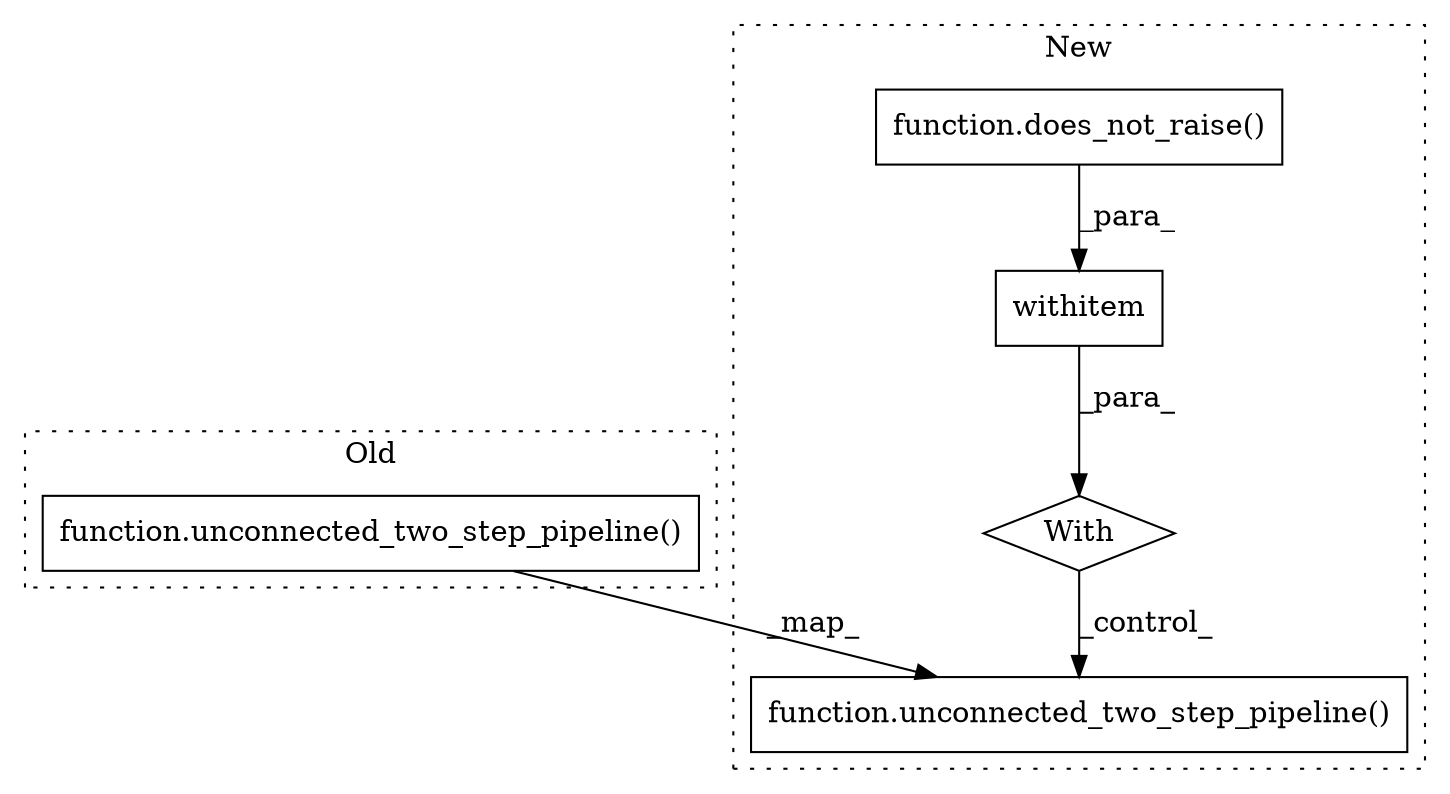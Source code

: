 digraph G {
subgraph cluster0 {
1 [label="function.unconnected_two_step_pipeline()" a="75" s="1526,1582" l="30,1" shape="box"];
label = "Old";
style="dotted";
}
subgraph cluster1 {
2 [label="function.unconnected_two_step_pipeline()" a="75" s="1608,1664" l="30,1" shape="box"];
3 [label="function.does_not_raise()" a="75" s="1582" l="16" shape="box"];
4 [label="withitem" a="49" s="1582" l="14" shape="box"];
5 [label="With" a="39" s="1577,1596" l="5,12" shape="diamond"];
label = "New";
style="dotted";
}
1 -> 2 [label="_map_"];
3 -> 4 [label="_para_"];
4 -> 5 [label="_para_"];
5 -> 2 [label="_control_"];
}